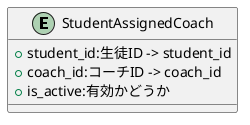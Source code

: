 @startuml

entity "StudentAssignedCoach" {
    + student_id:生徒ID -> student_id
    + coach_id:コーチID -> coach_id
    + is_active:有効かどうか
}

@enduml
